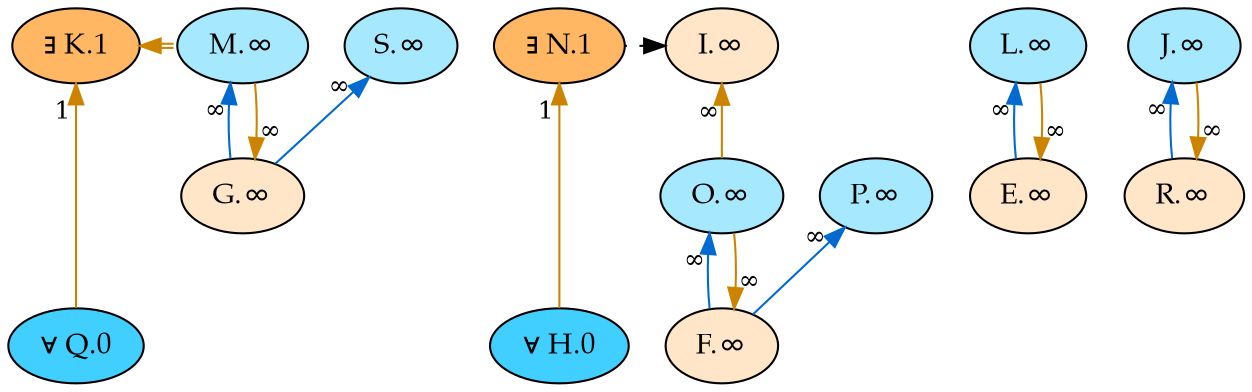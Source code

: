 digraph {
    rankdir="TB"
    node [style=filled fontname="Palatino" fontsize=14]
    node [fillcolor="#40cfff"]
    "Q" [label="∀ Q.0"]
    "H" [label="∀ H.0"]
    node [fillcolor="#a6e9ff"]
    "L" [label="L.∞"]
    "O" [label="O.∞"]
    "J" [label="J.∞"]
    "M" [label="M.∞"]
    "P" [label="P.∞"]
    "S" [label="S.∞"]
    node [fillcolor="#ffb763"]
    "N" [label="∃ N.1"]
    "K" [label="∃ K.1"]
    node [fillcolor="#ffe6c9"]
    "E" [label="E.∞"]
    "F" [label="F.∞"]
    "R" [label="R.∞"]
    "G" [label="G.∞"]
    "I" [label="I.∞"]
    edge[labeldistance=1.5 fontsize=12]
    edge [color="#cc8400" style="solid" dir="back" taillabel="∞"]
          "E" -> "L" 
          "F" -> "O" 
          "R" -> "J" 
          "G" -> "M" 
          "I" -> "O" 
    edge [color="#006ad1" style="solid" dir="back" taillabel="∞"]
          "L" -> "E" 
          "O" -> "F" 
          "J" -> "R" 
          "M" -> "G" 
          "P" -> "F" 
          "S" -> "G" 
    edge [color="#cc8400" style="solid" dir="back" taillabel="1"]
          "K" -> "Q" 
          "N" -> "H" 
    edge [color="black" style="dotted" dir="back" taillabel="" constraint=false]
          "I" -> "N" 
    edge [color="#cc8400:#cc8400" style="dashed" dir="back" taillabel="" constraint=false]
          "K" -> "M" 
    {rank = max "Q" "H"}
    {rank = min "N" "K"}
}
